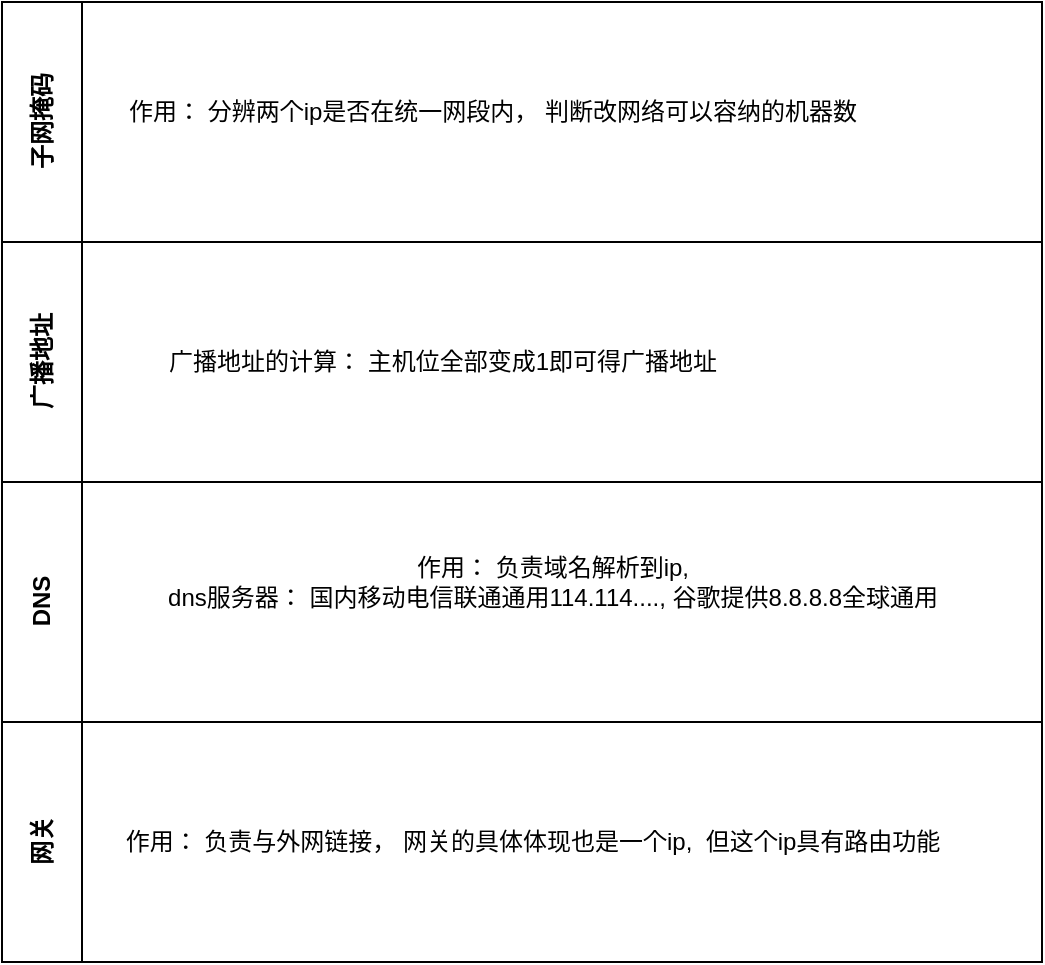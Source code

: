 <mxfile version="20.8.18" type="github">
  <diagram name="第 1 页" id="dlJll-KyPntqw8w00cdX">
    <mxGraphModel dx="1195" dy="637" grid="1" gridSize="10" guides="1" tooltips="1" connect="1" arrows="1" fold="1" page="1" pageScale="1" pageWidth="980" pageHeight="1390" math="0" shadow="0">
      <root>
        <mxCell id="0" />
        <mxCell id="1" parent="0" />
        <mxCell id="SefKWiMUymct1svDOhbk-2" value="子网掩码&lt;br&gt;" style="swimlane;startSize=40;horizontal=0;html=1;container=0;" vertex="1" parent="1">
          <mxGeometry x="210" y="190" width="520" height="120" as="geometry">
            <mxRectangle y="20" width="520" height="30" as="alternateBounds" />
          </mxGeometry>
        </mxCell>
        <mxCell id="SefKWiMUymct1svDOhbk-11" value="作用： 分辨两个ip是否在统一网段内， 判断改网络可以容纳的机器数&lt;br&gt;" style="text;html=1;align=center;verticalAlign=middle;resizable=0;points=[];autosize=1;strokeColor=none;fillColor=none;" vertex="1" parent="SefKWiMUymct1svDOhbk-2">
          <mxGeometry x="50" y="40" width="390" height="30" as="geometry" />
        </mxCell>
        <mxCell id="SefKWiMUymct1svDOhbk-6" value="广播地址" style="swimlane;startSize=40;horizontal=0;html=1;container=0;" vertex="1" parent="1">
          <mxGeometry x="210" y="310" width="520" height="120" as="geometry" />
        </mxCell>
        <mxCell id="SefKWiMUymct1svDOhbk-3" value="DNS" style="swimlane;startSize=40;horizontal=0;html=1;" vertex="1" parent="1">
          <mxGeometry x="210" y="430" width="520" height="120" as="geometry" />
        </mxCell>
        <mxCell id="SefKWiMUymct1svDOhbk-13" value="作用： 负责域名解析到ip,&lt;br&gt;dns服务器： 国内移动电信联通通用114.114...., 谷歌提供8.8.8.8全球通用&lt;br&gt;" style="text;html=1;align=center;verticalAlign=middle;resizable=0;points=[];autosize=1;strokeColor=none;fillColor=none;" vertex="1" parent="SefKWiMUymct1svDOhbk-3">
          <mxGeometry x="70" y="30" width="410" height="40" as="geometry" />
        </mxCell>
        <mxCell id="SefKWiMUymct1svDOhbk-4" value="网关" style="swimlane;startSize=40;horizontal=0;html=1;" vertex="1" parent="1">
          <mxGeometry x="210" y="550" width="520" height="120" as="geometry" />
        </mxCell>
        <mxCell id="SefKWiMUymct1svDOhbk-14" value="作用： 负责与外网链接， 网关的具体体现也是一个ip,&amp;nbsp; 但这个ip具有路由功能" style="text;html=1;align=center;verticalAlign=middle;resizable=0;points=[];autosize=1;strokeColor=none;fillColor=none;" vertex="1" parent="SefKWiMUymct1svDOhbk-4">
          <mxGeometry x="50" y="45" width="430" height="30" as="geometry" />
        </mxCell>
        <mxCell id="SefKWiMUymct1svDOhbk-12" value="广播地址的计算： 主机位全部变成1即可得广播地址" style="text;html=1;align=center;verticalAlign=middle;resizable=0;points=[];autosize=1;strokeColor=none;fillColor=none;" vertex="1" parent="1">
          <mxGeometry x="280" y="355" width="300" height="30" as="geometry" />
        </mxCell>
      </root>
    </mxGraphModel>
  </diagram>
</mxfile>
